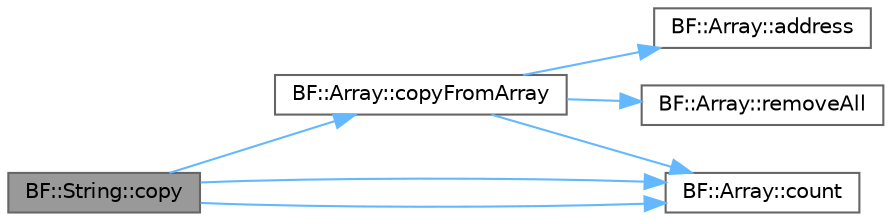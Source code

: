 digraph "BF::String::copy"
{
 // LATEX_PDF_SIZE
  bgcolor="transparent";
  edge [fontname=Helvetica,fontsize=10,labelfontname=Helvetica,labelfontsize=10];
  node [fontname=Helvetica,fontsize=10,shape=box,height=0.2,width=0.4];
  rankdir="LR";
  Node1 [id="Node000001",label="BF::String::copy",height=0.2,width=0.4,color="gray40", fillcolor="grey60", style="filled", fontcolor="black",tooltip=" "];
  Node1 -> Node2 [id="edge1_Node000001_Node000002",color="steelblue1",style="solid",tooltip=" "];
  Node2 [id="Node000002",label="BF::Array::copyFromArray",height=0.2,width=0.4,color="grey40", fillcolor="white", style="filled",URL="$d3/d15/classBF_1_1Array.html#a0c7a6f39b7485adaeb4f69ca0d33b6eb",tooltip=" "];
  Node2 -> Node3 [id="edge2_Node000002_Node000003",color="steelblue1",style="solid",tooltip=" "];
  Node3 [id="Node000003",label="BF::Array::address",height=0.2,width=0.4,color="grey40", fillcolor="white", style="filled",URL="$d3/d15/classBF_1_1Array.html#a833f24eaf3a32153db79946fd48c7238",tooltip=" "];
  Node2 -> Node4 [id="edge3_Node000002_Node000004",color="steelblue1",style="solid",tooltip=" "];
  Node4 [id="Node000004",label="BF::Array::count",height=0.2,width=0.4,color="grey40", fillcolor="white", style="filled",URL="$d3/d15/classBF_1_1Array.html#a4a87b6068f40ada2776eb520b81ce6f1",tooltip="Returns _count."];
  Node2 -> Node5 [id="edge4_Node000002_Node000005",color="steelblue1",style="solid",tooltip=" "];
  Node5 [id="Node000005",label="BF::Array::removeAll",height=0.2,width=0.4,color="grey40", fillcolor="white", style="filled",URL="$d3/d15/classBF_1_1Array.html#abc2c1c840894c850449914421311cae3",tooltip=" "];
  Node1 -> Node4 [id="edge5_Node000001_Node000004",color="steelblue1",style="solid",tooltip=" "];
  Node1 -> Node4 [id="edge6_Node000001_Node000004",color="steelblue1",style="solid",tooltip=" "];
}
